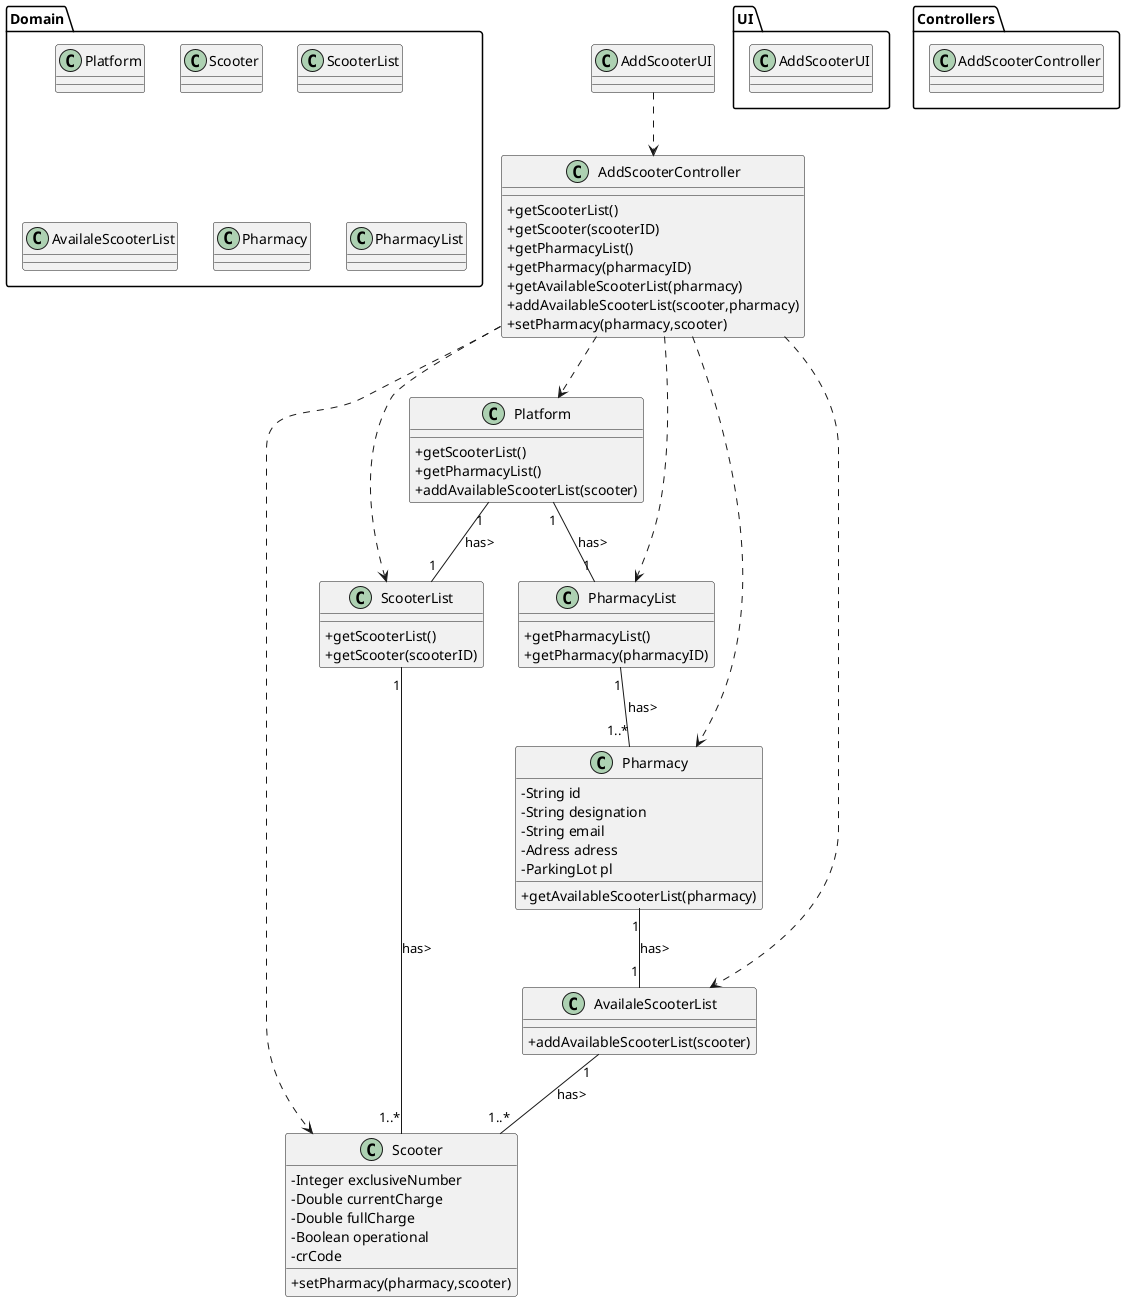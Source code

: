 @startuml
skinparam classAttributeIconSize 0

package UI <<Folder>> {
  class AddScooterUI
}

package Controllers <<Folder>> {
  class AddScooterController
}

package Domain <<Folder>> {
  class Platform
  class Scooter
  class ScooterList
  class AvailaleScooterList
  class Pharmacy
  class PharmacyList

}

class AddScooterUI {
}

class AddScooterController {
  +getScooterList()
  +getScooter(scooterID)
  +getPharmacyList()
  +getPharmacy(pharmacyID)
  +getAvailableScooterList(pharmacy)
  +addAvailableScooterList(scooter,pharmacy)
  +setPharmacy(pharmacy,scooter)
}

class Platform {
  +getScooterList()
  +getPharmacyList()
  +addAvailableScooterList(scooter)
}

class Scooter {
-Integer exclusiveNumber
-Double currentCharge
-Double fullCharge
-Boolean operational
-crCode
+setPharmacy(pharmacy,scooter)
}

class ScooterList{
  +getScooterList()
  +getScooter(scooterID)
}

class AvailaleScooterList{
  +addAvailableScooterList(scooter)
}

class Pharmacy{
  -String id
  -String designation
  -String email
  -Adress adress
  -ParkingLot pl
  +getAvailableScooterList(pharmacy)
}

class PharmacyList{
  +getPharmacyList()
  +getPharmacy(pharmacyID)
}

AddScooterUI ..> AddScooterController
AddScooterController ..> Platform
AddScooterController ..> ScooterList
AddScooterController ..> AvailaleScooterList
AddScooterController ..> PharmacyList
AddScooterController ..> Pharmacy
AddScooterController ..> Scooter

Platform"1" -- "1" PharmacyList : has>
Platform"1" -- "1" ScooterList : has>
PharmacyList"1" -- "1..*" Pharmacy : has>
Pharmacy"1" -- "1" AvailaleScooterList : has>
ScooterList"1" -- "1..*" Scooter : has>
AvailaleScooterList"1" -- "1..*" Scooter : has>

@enduml
